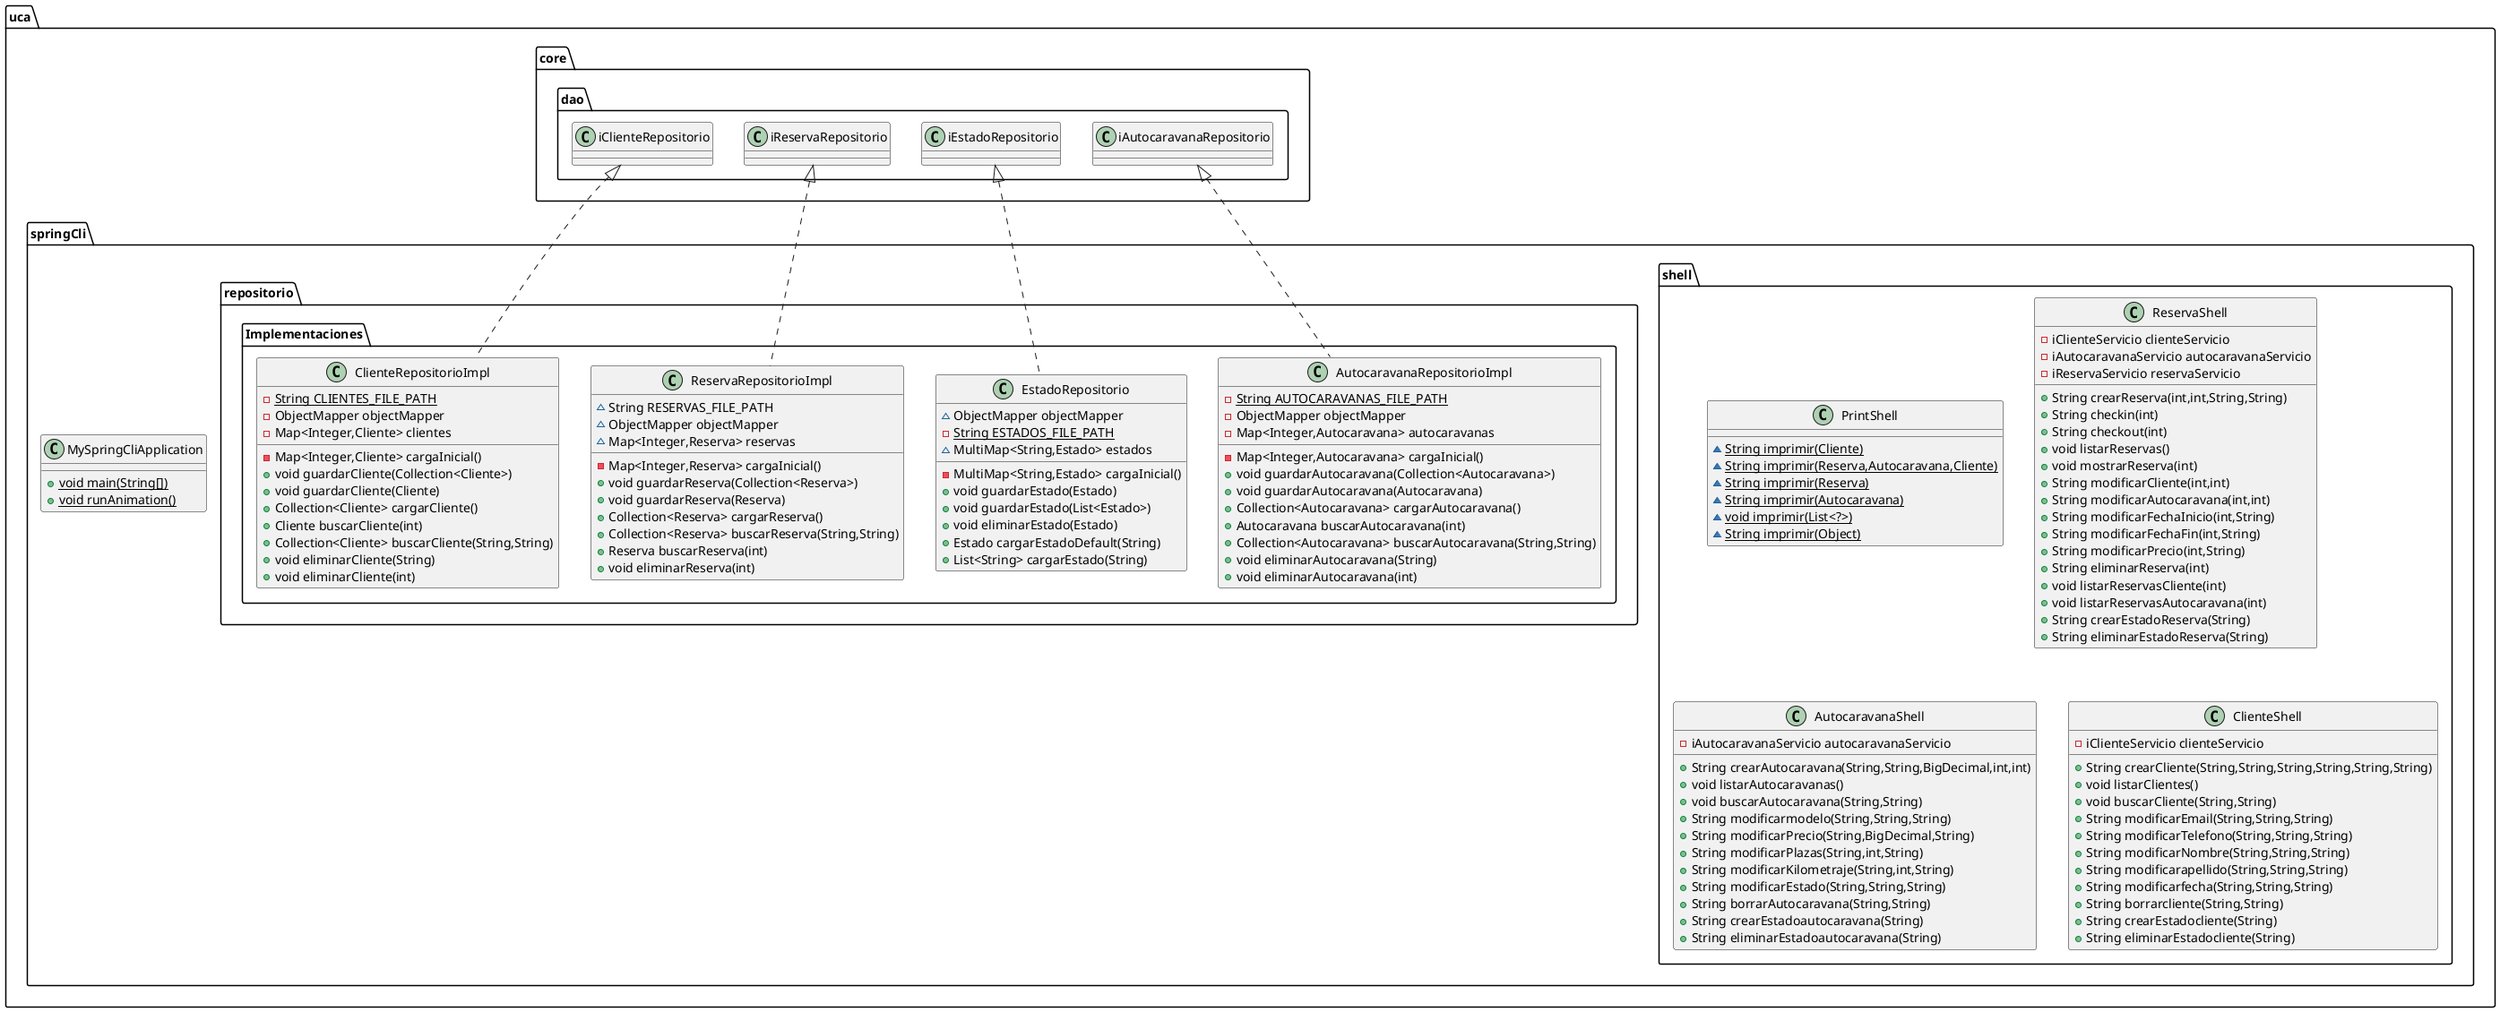 @startuml
class uca.springCli.shell.PrintShell {
~ {static} String imprimir(Cliente)
~ {static} String imprimir(Reserva,Autocaravana,Cliente)
~ {static} String imprimir(Reserva)
~ {static} String imprimir(Autocaravana)
~ {static} void imprimir(List<?>)
~ {static} String imprimir(Object)
}
class uca.springCli.repositorio.Implementaciones.AutocaravanaRepositorioImpl {
- {static} String AUTOCARAVANAS_FILE_PATH
- ObjectMapper objectMapper
- Map<Integer,Autocaravana> autocaravanas
- Map<Integer,Autocaravana> cargaInicial()
+ void guardarAutocaravana(Collection<Autocaravana>)
+ void guardarAutocaravana(Autocaravana)
+ Collection<Autocaravana> cargarAutocaravana()
+ Autocaravana buscarAutocaravana(int)
+ Collection<Autocaravana> buscarAutocaravana(String,String)
+ void eliminarAutocaravana(String)
+ void eliminarAutocaravana(int)
}
class uca.springCli.shell.ReservaShell {
- iClienteServicio clienteServicio
- iAutocaravanaServicio autocaravanaServicio
- iReservaServicio reservaServicio
+ String crearReserva(int,int,String,String)
+ String checkin(int)
+ String checkout(int)
+ void listarReservas()
+ void mostrarReserva(int)
+ String modificarCliente(int,int)
+ String modificarAutocaravana(int,int)
+ String modificarFechaInicio(int,String)
+ String modificarFechaFin(int,String)
+ String modificarPrecio(int,String)
+ String eliminarReserva(int)
+ void listarReservasCliente(int)
+ void listarReservasAutocaravana(int)
+ String crearEstadoReserva(String)
+ String eliminarEstadoReserva(String)
}
class uca.springCli.shell.AutocaravanaShell {
- iAutocaravanaServicio autocaravanaServicio
+ String crearAutocaravana(String,String,BigDecimal,int,int)
+ void listarAutocaravanas()
+ void buscarAutocaravana(String,String)
+ String modificarmodelo(String,String,String)
+ String modificarPrecio(String,BigDecimal,String)
+ String modificarPlazas(String,int,String)
+ String modificarKilometraje(String,int,String)
+ String modificarEstado(String,String,String)
+ String borrarAutocaravana(String,String)
+ String crearEstadoautocaravana(String)
+ String eliminarEstadoautocaravana(String)
}
class uca.springCli.MySpringCliApplication {
+ {static} void main(String[])
+ {static} void runAnimation()
}
class uca.springCli.shell.ClienteShell {
- iClienteServicio clienteServicio
+ String crearCliente(String,String,String,String,String,String)
+ void listarClientes()
+ void buscarCliente(String,String)
+ String modificarEmail(String,String,String)
+ String modificarTelefono(String,String,String)
+ String modificarNombre(String,String,String)
+ String modificarapellido(String,String,String)
+ String modificarfecha(String,String,String)
+ String borrarcliente(String,String)
+ String crearEstadocliente(String)
+ String eliminarEstadocliente(String)
}
class uca.springCli.repositorio.Implementaciones.EstadoRepositorio {
~ ObjectMapper objectMapper
- {static} String ESTADOS_FILE_PATH
~ MultiMap<String,Estado> estados
- MultiMap<String,Estado> cargaInicial()
+ void guardarEstado(Estado)
+ void guardarEstado(List<Estado>)
+ void eliminarEstado(Estado)
+ Estado cargarEstadoDefault(String)
+ List<String> cargarEstado(String)
}
class uca.springCli.repositorio.Implementaciones.ReservaRepositorioImpl {
~ String RESERVAS_FILE_PATH
~ ObjectMapper objectMapper
~ Map<Integer,Reserva> reservas
- Map<Integer,Reserva> cargaInicial()
+ void guardarReserva(Collection<Reserva>)
+ void guardarReserva(Reserva)
+ Collection<Reserva> cargarReserva()
+ Collection<Reserva> buscarReserva(String,String)
+ Reserva buscarReserva(int)
+ void eliminarReserva(int)
}
class uca.springCli.repositorio.Implementaciones.ClienteRepositorioImpl {
- {static} String CLIENTES_FILE_PATH
- ObjectMapper objectMapper
- Map<Integer,Cliente> clientes
- Map<Integer,Cliente> cargaInicial()
+ void guardarCliente(Collection<Cliente>)
+ void guardarCliente(Cliente)
+ Collection<Cliente> cargarCliente()
+ Cliente buscarCliente(int)
+ Collection<Cliente> buscarCliente(String,String)
+ void eliminarCliente(String)
+ void eliminarCliente(int)
}


uca.core.dao.iAutocaravanaRepositorio <|.. uca.springCli.repositorio.Implementaciones.AutocaravanaRepositorioImpl
uca.core.dao.iEstadoRepositorio <|.. uca.springCli.repositorio.Implementaciones.EstadoRepositorio
uca.core.dao.iReservaRepositorio <|.. uca.springCli.repositorio.Implementaciones.ReservaRepositorioImpl
uca.core.dao.iClienteRepositorio <|.. uca.springCli.repositorio.Implementaciones.ClienteRepositorioImpl
@enduml